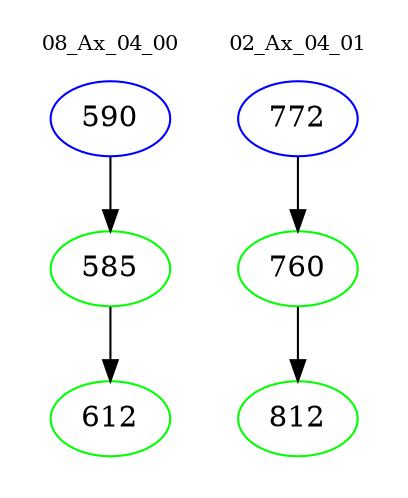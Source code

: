 digraph{
subgraph cluster_0 {
color = white
label = "08_Ax_04_00";
fontsize=10;
T0_590 [label="590", color="blue"]
T0_590 -> T0_585 [color="black"]
T0_585 [label="585", color="green"]
T0_585 -> T0_612 [color="black"]
T0_612 [label="612", color="green"]
}
subgraph cluster_1 {
color = white
label = "02_Ax_04_01";
fontsize=10;
T1_772 [label="772", color="blue"]
T1_772 -> T1_760 [color="black"]
T1_760 [label="760", color="green"]
T1_760 -> T1_812 [color="black"]
T1_812 [label="812", color="green"]
}
}
